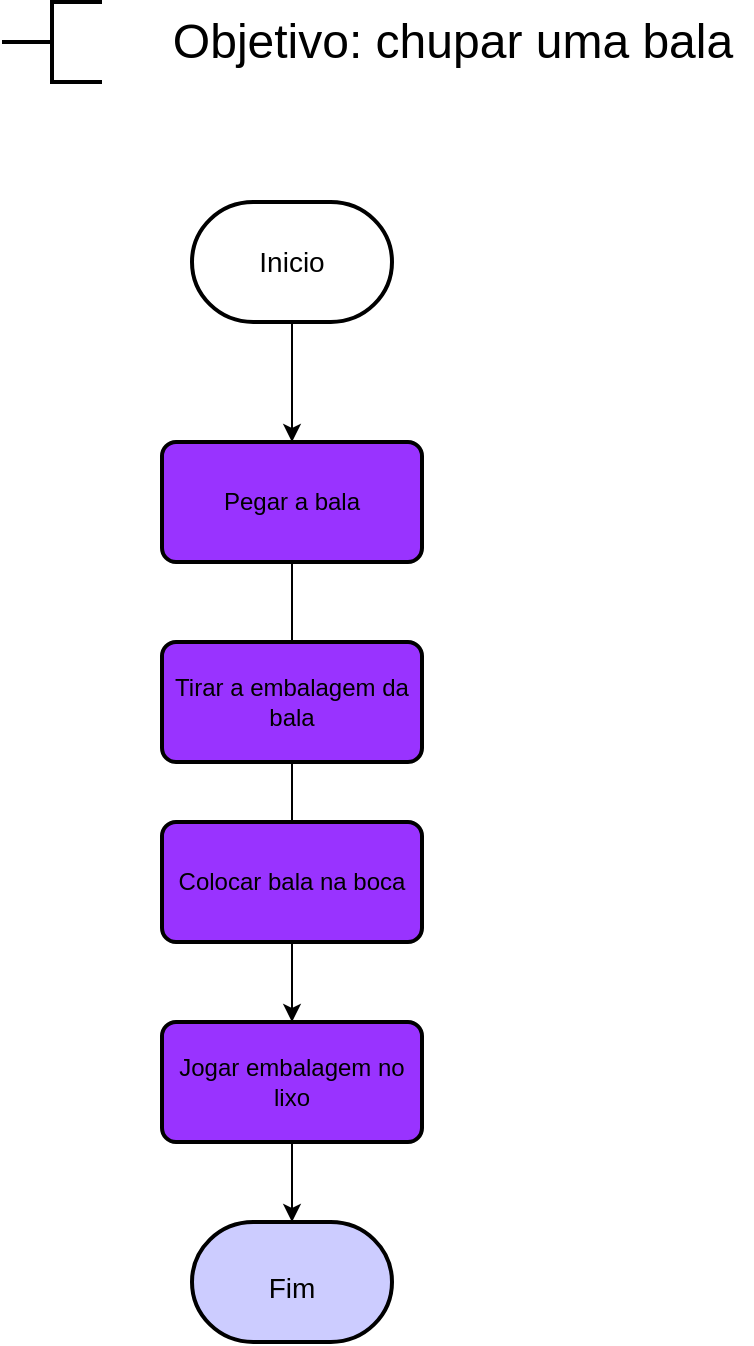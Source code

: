 <mxfile version="20.6.0" type="github">
  <diagram id="v1UwNHZqhybcPdIe0aYs" name="Página-1">
    <mxGraphModel dx="928" dy="1611" grid="1" gridSize="10" guides="1" tooltips="1" connect="1" arrows="1" fold="1" page="1" pageScale="1" pageWidth="827" pageHeight="1169" math="0" shadow="0">
      <root>
        <mxCell id="0" />
        <mxCell id="1" parent="0" />
        <mxCell id="YPLQPT9g77rA4HmJ-V6i-3" value="" style="edgeStyle=orthogonalEdgeStyle;rounded=0;orthogonalLoop=1;jettySize=auto;html=1;" edge="1" parent="1" source="YPLQPT9g77rA4HmJ-V6i-1" target="YPLQPT9g77rA4HmJ-V6i-2">
          <mxGeometry relative="1" as="geometry" />
        </mxCell>
        <mxCell id="YPLQPT9g77rA4HmJ-V6i-1" value="&lt;font style=&quot;font-size: 14px;&quot;&gt;Inicio&lt;/font&gt;" style="strokeWidth=2;html=1;shape=mxgraph.flowchart.terminator;whiteSpace=wrap;" vertex="1" parent="1">
          <mxGeometry x="125" y="80" width="100" height="60" as="geometry" />
        </mxCell>
        <mxCell id="YPLQPT9g77rA4HmJ-V6i-2" value="Pegar a bala" style="rounded=1;whiteSpace=wrap;html=1;absoluteArcSize=1;arcSize=14;strokeWidth=2;fillColor=#9933FF;" vertex="1" parent="1">
          <mxGeometry x="110" y="200" width="130" height="60" as="geometry" />
        </mxCell>
        <mxCell id="YPLQPT9g77rA4HmJ-V6i-9" value="&lt;font style=&quot;font-size: 14px;&quot;&gt;Fim&lt;/font&gt;" style="strokeWidth=2;html=1;shape=mxgraph.flowchart.terminator;whiteSpace=wrap;fontSize=24;fillColor=#CCCCFF;" vertex="1" parent="1">
          <mxGeometry x="125" y="590" width="100" height="60" as="geometry" />
        </mxCell>
        <mxCell id="YPLQPT9g77rA4HmJ-V6i-11" value="" style="strokeWidth=2;html=1;shape=mxgraph.flowchart.annotation_2;align=left;labelPosition=right;pointerEvents=1;fontSize=24;fillColor=#CCCCFF;" vertex="1" parent="1">
          <mxGeometry x="30" y="-20" width="50" height="40" as="geometry" />
        </mxCell>
        <mxCell id="YPLQPT9g77rA4HmJ-V6i-12" value="Objetivo: chupar uma bala" style="text;html=1;align=center;verticalAlign=middle;resizable=0;points=[];autosize=1;strokeColor=none;fillColor=none;fontSize=24;" vertex="1" parent="1">
          <mxGeometry x="105" y="-20" width="300" height="40" as="geometry" />
        </mxCell>
        <mxCell id="YPLQPT9g77rA4HmJ-V6i-13" style="edgeStyle=orthogonalEdgeStyle;rounded=0;orthogonalLoop=1;jettySize=auto;html=1;exitX=0.5;exitY=1;exitDx=0;exitDy=0;fontSize=14;" edge="1" parent="1" source="YPLQPT9g77rA4HmJ-V6i-2" target="YPLQPT9g77rA4HmJ-V6i-2">
          <mxGeometry relative="1" as="geometry" />
        </mxCell>
        <mxCell id="YPLQPT9g77rA4HmJ-V6i-14" value="Tirar a embalagem da bala" style="rounded=1;whiteSpace=wrap;html=1;absoluteArcSize=1;arcSize=14;strokeWidth=2;fillColor=#9933FF;" vertex="1" parent="1">
          <mxGeometry x="110" y="300" width="130" height="60" as="geometry" />
        </mxCell>
        <mxCell id="YPLQPT9g77rA4HmJ-V6i-15" value="" style="edgeStyle=orthogonalEdgeStyle;rounded=0;orthogonalLoop=1;jettySize=auto;html=1;endArrow=none;" edge="1" parent="1" source="YPLQPT9g77rA4HmJ-V6i-2" target="YPLQPT9g77rA4HmJ-V6i-14">
          <mxGeometry relative="1" as="geometry">
            <mxPoint x="175" y="260" as="sourcePoint" />
            <mxPoint x="170" y="460" as="targetPoint" />
          </mxGeometry>
        </mxCell>
        <mxCell id="YPLQPT9g77rA4HmJ-V6i-19" value="" style="edgeStyle=orthogonalEdgeStyle;rounded=0;orthogonalLoop=1;jettySize=auto;html=1;fontSize=14;" edge="1" parent="1" source="YPLQPT9g77rA4HmJ-V6i-16" target="YPLQPT9g77rA4HmJ-V6i-18">
          <mxGeometry relative="1" as="geometry" />
        </mxCell>
        <mxCell id="YPLQPT9g77rA4HmJ-V6i-16" value="Colocar bala na boca" style="rounded=1;whiteSpace=wrap;html=1;absoluteArcSize=1;arcSize=14;strokeWidth=2;fillColor=#9933FF;" vertex="1" parent="1">
          <mxGeometry x="110" y="390" width="130" height="60" as="geometry" />
        </mxCell>
        <mxCell id="YPLQPT9g77rA4HmJ-V6i-17" value="" style="edgeStyle=orthogonalEdgeStyle;rounded=0;orthogonalLoop=1;jettySize=auto;html=1;startArrow=none;endArrow=none;" edge="1" parent="1" source="YPLQPT9g77rA4HmJ-V6i-14" target="YPLQPT9g77rA4HmJ-V6i-16">
          <mxGeometry relative="1" as="geometry">
            <mxPoint x="175" y="360" as="sourcePoint" />
            <mxPoint x="170" y="460" as="targetPoint" />
          </mxGeometry>
        </mxCell>
        <mxCell id="YPLQPT9g77rA4HmJ-V6i-21" style="edgeStyle=orthogonalEdgeStyle;rounded=0;orthogonalLoop=1;jettySize=auto;html=1;fontSize=14;entryX=0.5;entryY=0;entryDx=0;entryDy=0;entryPerimeter=0;" edge="1" parent="1" source="YPLQPT9g77rA4HmJ-V6i-18" target="YPLQPT9g77rA4HmJ-V6i-9">
          <mxGeometry relative="1" as="geometry">
            <mxPoint x="200" y="590" as="targetPoint" />
          </mxGeometry>
        </mxCell>
        <mxCell id="YPLQPT9g77rA4HmJ-V6i-18" value="Jogar embalagem no lixo" style="rounded=1;whiteSpace=wrap;html=1;absoluteArcSize=1;arcSize=14;strokeWidth=2;fillColor=#9933FF;" vertex="1" parent="1">
          <mxGeometry x="110" y="490" width="130" height="60" as="geometry" />
        </mxCell>
      </root>
    </mxGraphModel>
  </diagram>
</mxfile>
